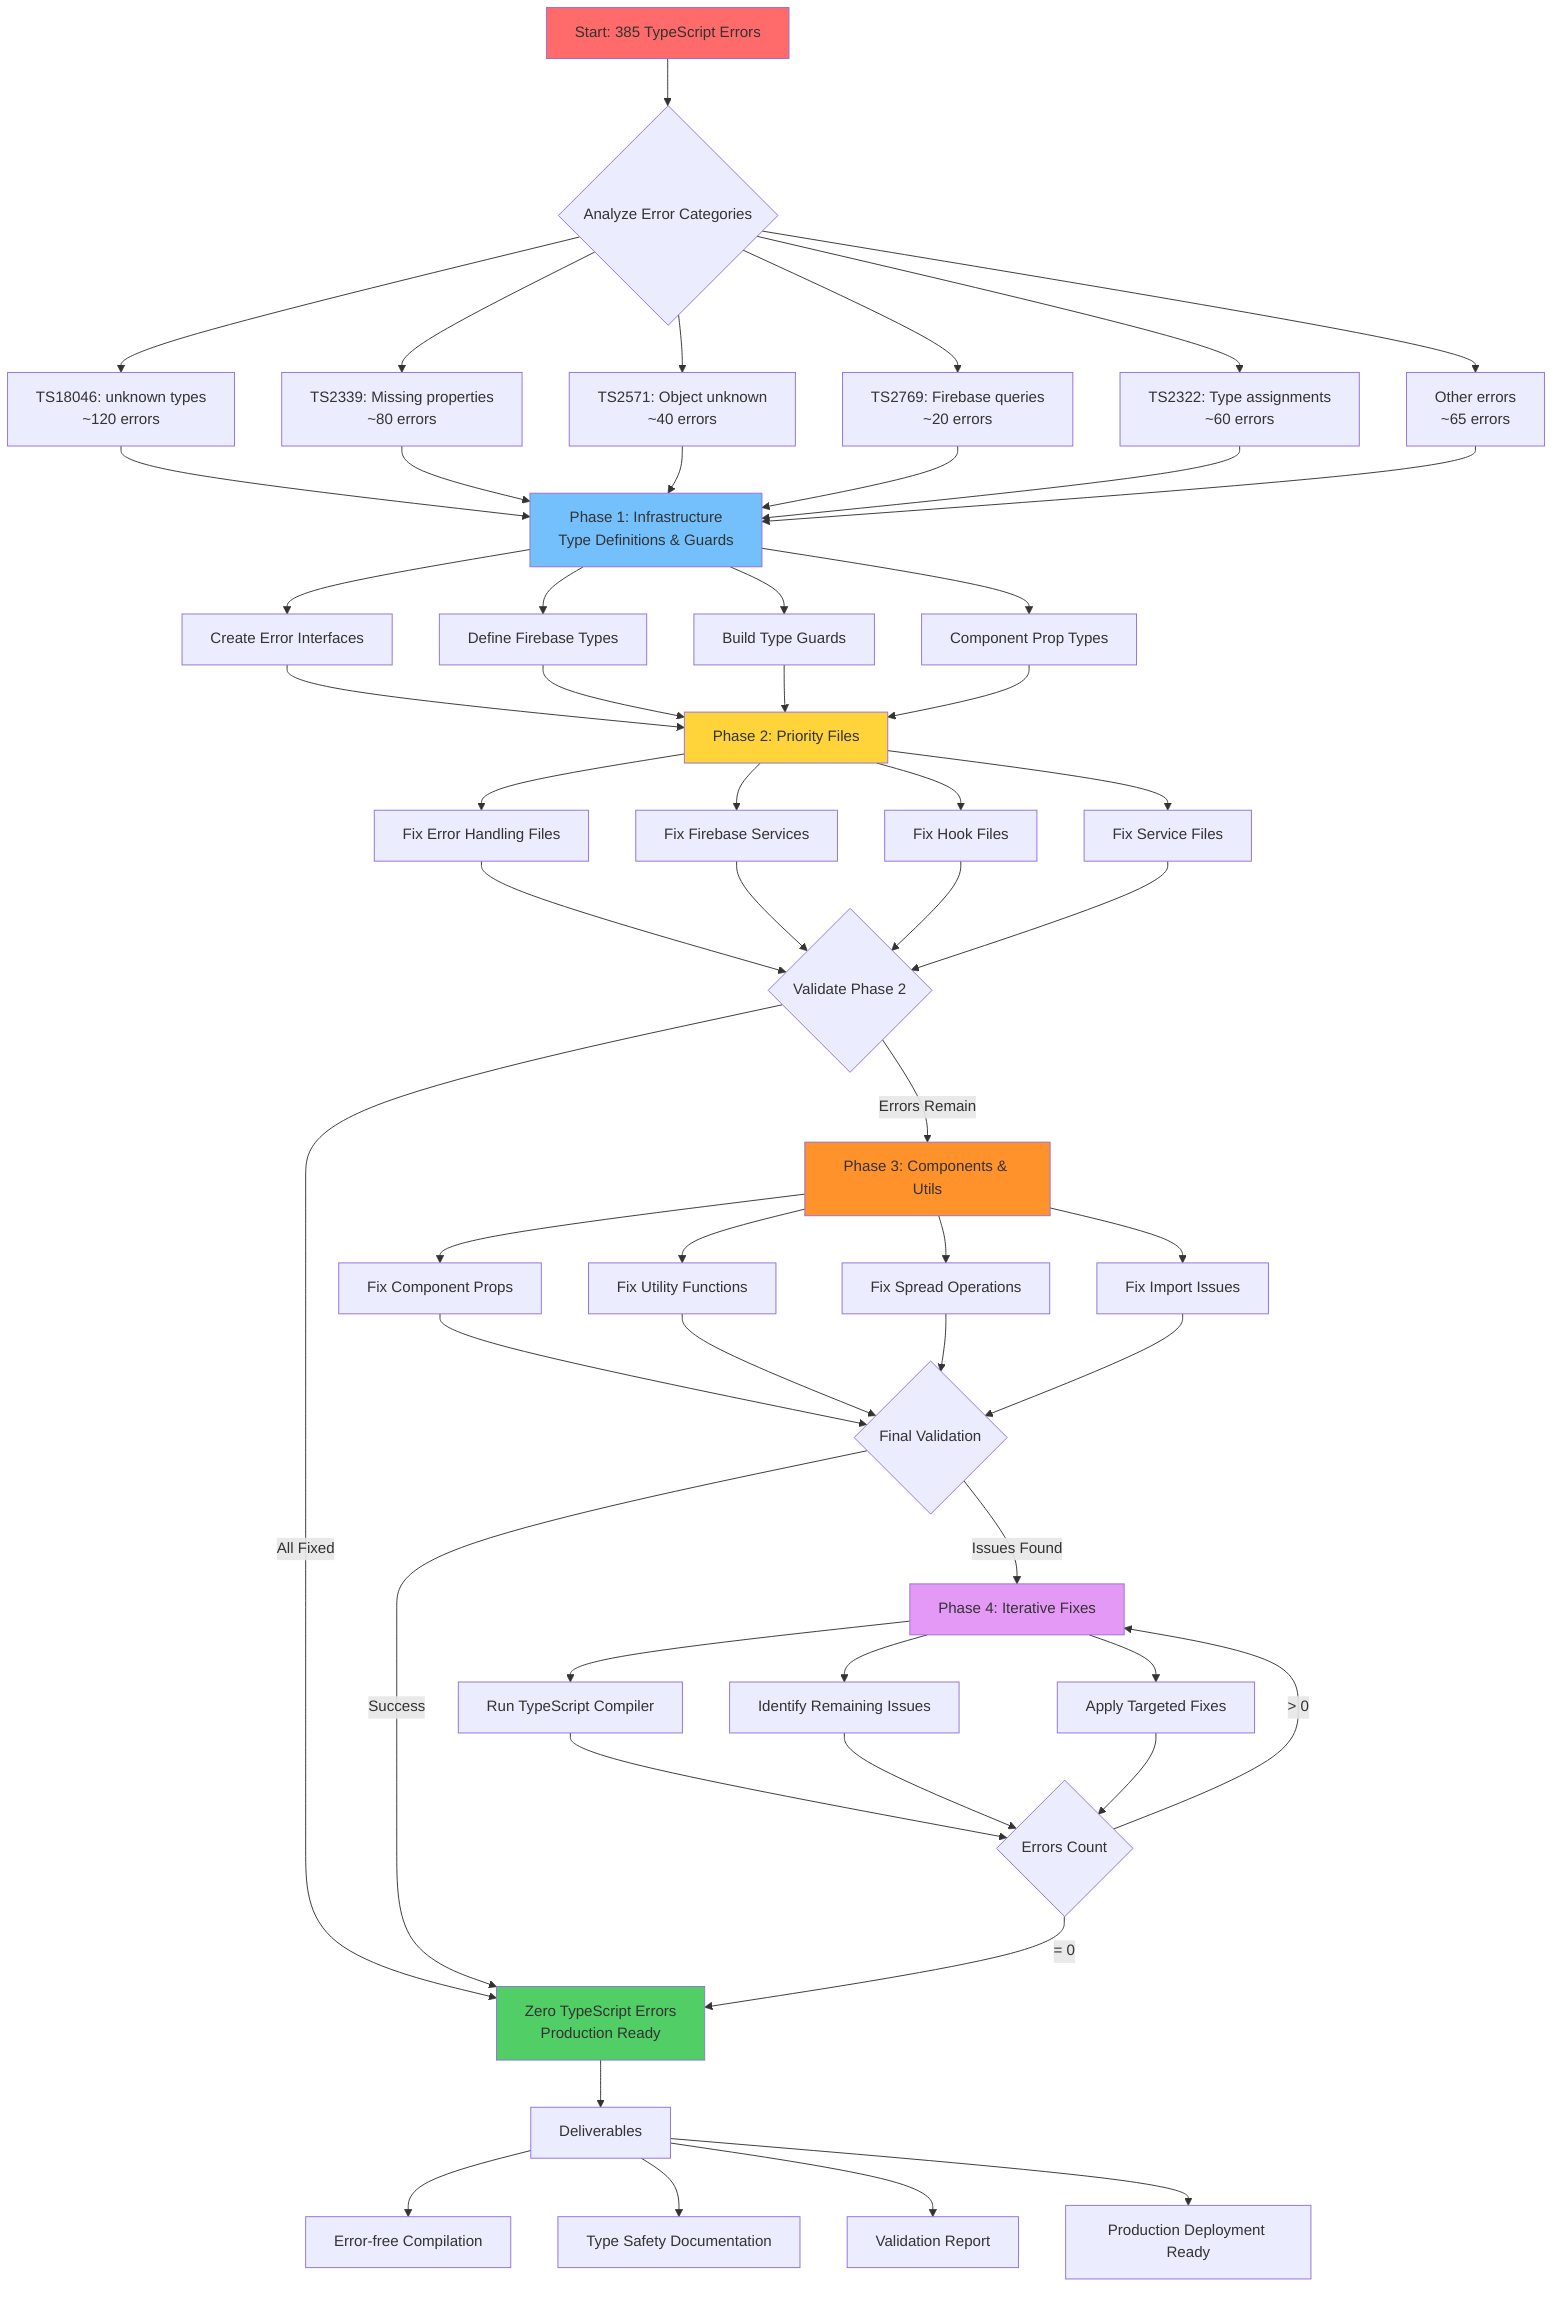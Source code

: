 graph TB
    A[Start: 385 TypeScript Errors] --> B{Analyze Error Categories}
    
    B --> C[TS18046: unknown types<br/>~120 errors]
    B --> D[TS2339: Missing properties<br/>~80 errors] 
    B --> E[TS2571: Object unknown<br/>~40 errors]
    B --> F[TS2769: Firebase queries<br/>~20 errors]
    B --> G[TS2322: Type assignments<br/>~60 errors]
    B --> H[Other errors<br/>~65 errors]

    C --> I[Phase 1: Infrastructure<br/>Type Definitions & Guards]
    D --> I
    E --> I
    F --> I
    G --> I
    H --> I

    I --> J[Create Error Interfaces]
    I --> K[Define Firebase Types]
    I --> L[Build Type Guards]
    I --> M[Component Prop Types]

    J --> N[Phase 2: Priority Files]
    K --> N
    L --> N
    M --> N

    N --> O[Fix Error Handling Files]
    N --> P[Fix Firebase Services]
    N --> Q[Fix Hook Files]
    N --> R[Fix Service Files]

    O --> S{Validate Phase 2}
    P --> S
    Q --> S
    R --> S

    S -->|Errors Remain| T[Phase 3: Components & Utils]
    S -->|All Fixed| Z[Success: Zero Errors]

    T --> U[Fix Component Props]
    T --> V[Fix Utility Functions]
    T --> W[Fix Spread Operations]
    T --> X[Fix Import Issues]

    U --> Y{Final Validation}
    V --> Y
    W --> Y
    X --> Y

    Y -->|Success| Z[Zero TypeScript Errors<br/>Production Ready]
    Y -->|Issues Found| AA[Phase 4: Iterative Fixes]

    AA --> BB[Run TypeScript Compiler]
    AA --> CC[Identify Remaining Issues]
    AA --> DD[Apply Targeted Fixes]
    
    BB --> EE{Errors Count}
    CC --> EE
    DD --> EE
    
    EE -->|> 0| AA
    EE -->|= 0| Z

    Z --> FF[Deliverables]
    FF --> GG[Error-free Compilation]
    FF --> HH[Type Safety Documentation]
    FF --> II[Validation Report]
    FF --> JJ[Production Deployment Ready]

    style A fill:#ff6b6b
    style Z fill:#51cf66
    style I fill:#74c0fc
    style N fill:#ffd43b
    style T fill:#ff922b
    style AA fill:#e599f7
